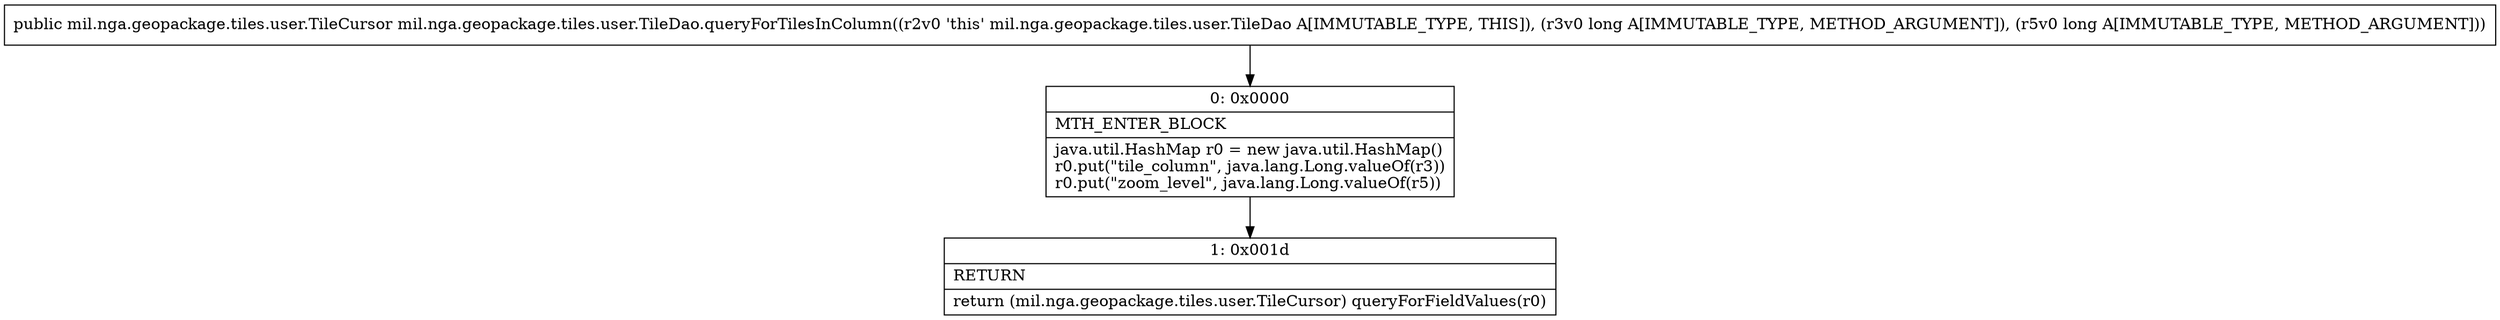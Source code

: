 digraph "CFG formil.nga.geopackage.tiles.user.TileDao.queryForTilesInColumn(JJ)Lmil\/nga\/geopackage\/tiles\/user\/TileCursor;" {
Node_0 [shape=record,label="{0\:\ 0x0000|MTH_ENTER_BLOCK\l|java.util.HashMap r0 = new java.util.HashMap()\lr0.put(\"tile_column\", java.lang.Long.valueOf(r3))\lr0.put(\"zoom_level\", java.lang.Long.valueOf(r5))\l}"];
Node_1 [shape=record,label="{1\:\ 0x001d|RETURN\l|return (mil.nga.geopackage.tiles.user.TileCursor) queryForFieldValues(r0)\l}"];
MethodNode[shape=record,label="{public mil.nga.geopackage.tiles.user.TileCursor mil.nga.geopackage.tiles.user.TileDao.queryForTilesInColumn((r2v0 'this' mil.nga.geopackage.tiles.user.TileDao A[IMMUTABLE_TYPE, THIS]), (r3v0 long A[IMMUTABLE_TYPE, METHOD_ARGUMENT]), (r5v0 long A[IMMUTABLE_TYPE, METHOD_ARGUMENT])) }"];
MethodNode -> Node_0;
Node_0 -> Node_1;
}

